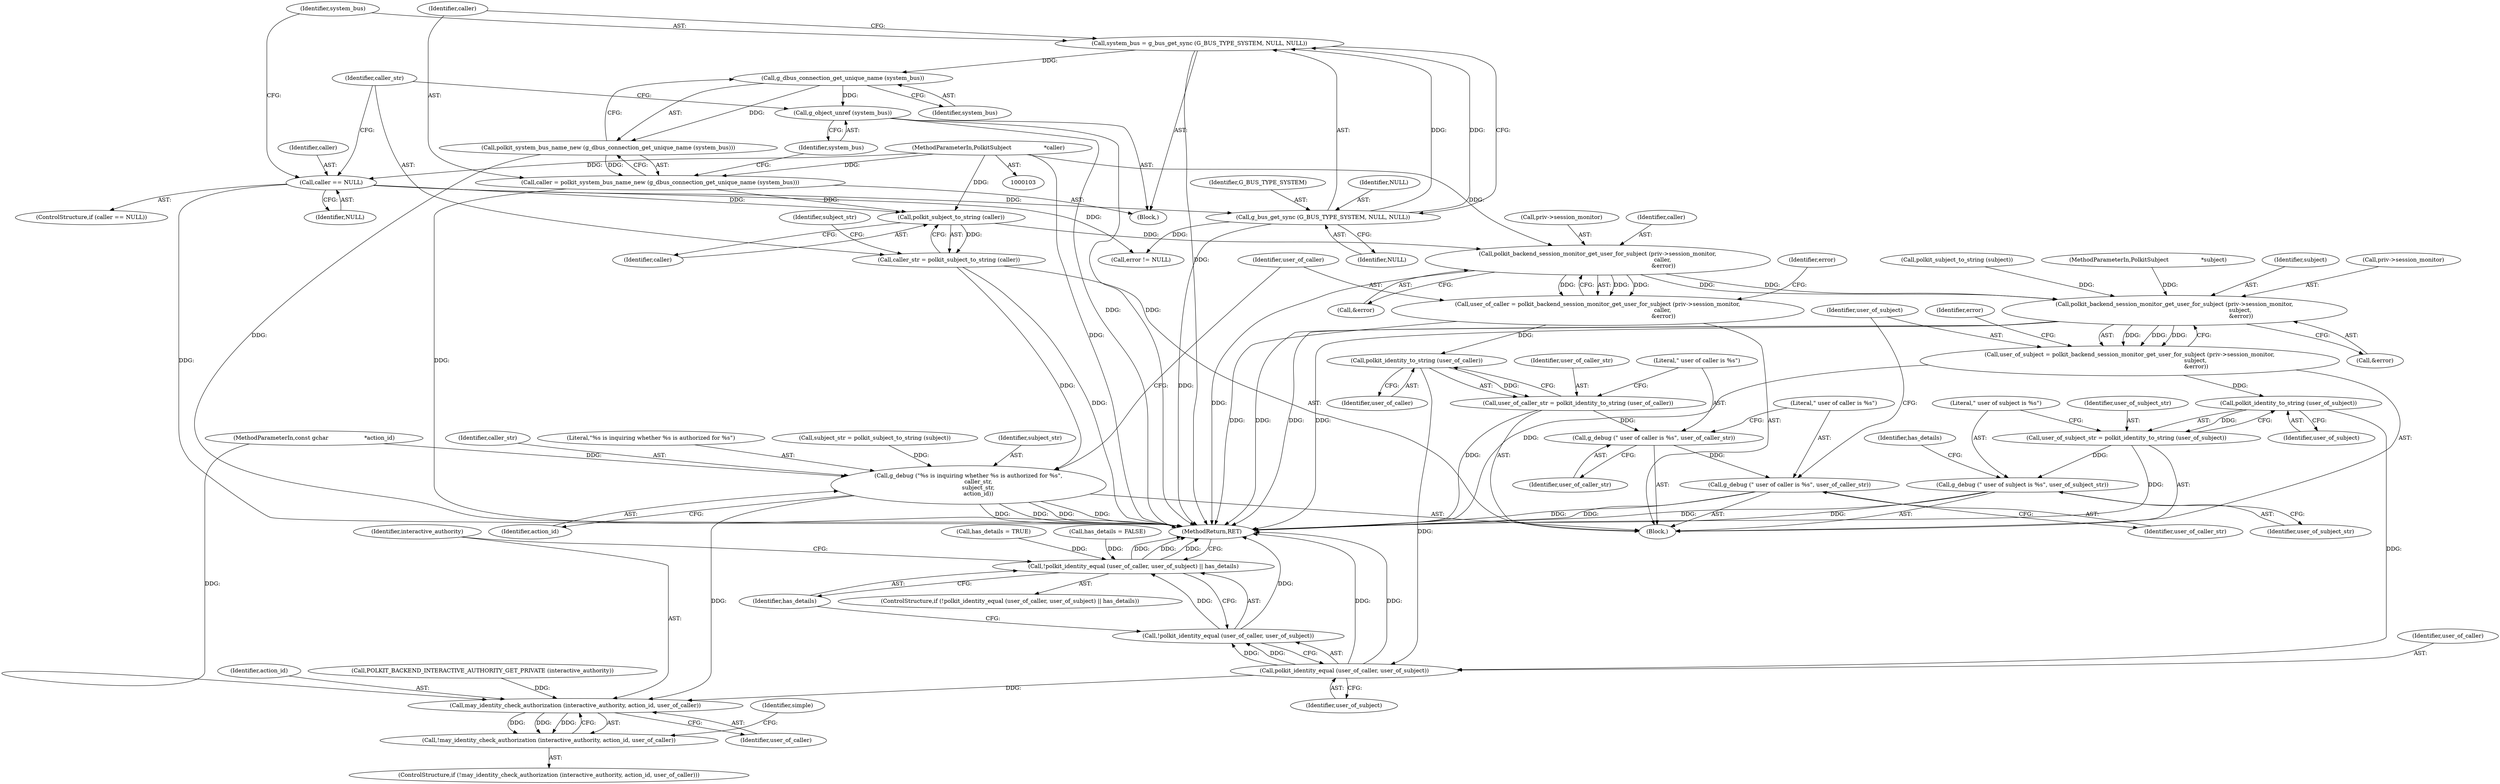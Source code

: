 digraph "0_polkit_bc7ffad53643a9c80231fc41f5582d6a8931c32c_0@API" {
"1000182" [label="(Call,g_dbus_connection_get_unique_name (system_bus))"];
"1000173" [label="(Call,system_bus = g_bus_get_sync (G_BUS_TYPE_SYSTEM, NULL, NULL))"];
"1000175" [label="(Call,g_bus_get_sync (G_BUS_TYPE_SYSTEM, NULL, NULL))"];
"1000168" [label="(Call,caller == NULL)"];
"1000105" [label="(MethodParameterIn,PolkitSubject                  *caller)"];
"1000181" [label="(Call,polkit_system_bus_name_new (g_dbus_connection_get_unique_name (system_bus)))"];
"1000179" [label="(Call,caller = polkit_system_bus_name_new (g_dbus_connection_get_unique_name (system_bus)))"];
"1000188" [label="(Call,polkit_subject_to_string (caller))"];
"1000186" [label="(Call,caller_str = polkit_subject_to_string (caller))"];
"1000194" [label="(Call,g_debug (\"%s is inquiring whether %s is authorized for %s\",\n           caller_str,\n           subject_str,\n           action_id))"];
"1000295" [label="(Call,may_identity_check_authorization (interactive_authority, action_id, user_of_caller))"];
"1000294" [label="(Call,!may_identity_check_authorization (interactive_authority, action_id, user_of_caller))"];
"1000201" [label="(Call,polkit_backend_session_monitor_get_user_for_subject (priv->session_monitor,\n                                                                        caller,\n                                                                         &error))"];
"1000199" [label="(Call,user_of_caller = polkit_backend_session_monitor_get_user_for_subject (priv->session_monitor,\n                                                                        caller,\n                                                                         &error))"];
"1000222" [label="(Call,polkit_identity_to_string (user_of_caller))"];
"1000220" [label="(Call,user_of_caller_str = polkit_identity_to_string (user_of_caller))"];
"1000224" [label="(Call,g_debug (\" user of caller is %s\", user_of_caller_str))"];
"1000227" [label="(Call,g_debug (\" user of caller is %s\", user_of_caller_str))"];
"1000288" [label="(Call,polkit_identity_equal (user_of_caller, user_of_subject))"];
"1000287" [label="(Call,!polkit_identity_equal (user_of_caller, user_of_subject))"];
"1000286" [label="(Call,!polkit_identity_equal (user_of_caller, user_of_subject) || has_details)"];
"1000232" [label="(Call,polkit_backend_session_monitor_get_user_for_subject (priv->session_monitor,\n                                                                         subject,\n                                                                          &error))"];
"1000230" [label="(Call,user_of_subject = polkit_backend_session_monitor_get_user_for_subject (priv->session_monitor,\n                                                                         subject,\n                                                                          &error))"];
"1000253" [label="(Call,polkit_identity_to_string (user_of_subject))"];
"1000251" [label="(Call,user_of_subject_str = polkit_identity_to_string (user_of_subject))"];
"1000255" [label="(Call,g_debug (\" user of subject is %s\", user_of_subject_str))"];
"1000184" [label="(Call,g_object_unref (system_bus))"];
"1000205" [label="(Identifier,caller)"];
"1000287" [label="(Call,!polkit_identity_equal (user_of_caller, user_of_subject))"];
"1000195" [label="(Literal,\"%s is inquiring whether %s is authorized for %s\")"];
"1000227" [label="(Call,g_debug (\" user of caller is %s\", user_of_caller_str))"];
"1000185" [label="(Identifier,system_bus)"];
"1000169" [label="(Identifier,caller)"];
"1000294" [label="(Call,!may_identity_check_authorization (interactive_authority, action_id, user_of_caller))"];
"1000293" [label="(ControlStructure,if (!may_identity_check_authorization (interactive_authority, action_id, user_of_caller)))"];
"1000259" [label="(Identifier,has_details)"];
"1000186" [label="(Call,caller_str = polkit_subject_to_string (caller))"];
"1000177" [label="(Identifier,NULL)"];
"1000295" [label="(Call,may_identity_check_authorization (interactive_authority, action_id, user_of_caller))"];
"1000107" [label="(MethodParameterIn,const gchar                    *action_id)"];
"1000290" [label="(Identifier,user_of_subject)"];
"1000291" [label="(Identifier,has_details)"];
"1000191" [label="(Identifier,subject_str)"];
"1000167" [label="(ControlStructure,if (caller == NULL))"];
"1000251" [label="(Call,user_of_subject_str = polkit_identity_to_string (user_of_subject))"];
"1000190" [label="(Call,subject_str = polkit_subject_to_string (subject))"];
"1000254" [label="(Identifier,user_of_subject)"];
"1000176" [label="(Identifier,G_BUS_TYPE_SYSTEM)"];
"1000182" [label="(Call,g_dbus_connection_get_unique_name (system_bus))"];
"1000253" [label="(Call,polkit_identity_to_string (user_of_subject))"];
"1000296" [label="(Identifier,interactive_authority)"];
"1000236" [label="(Identifier,subject)"];
"1000113" [label="(Block,)"];
"1000171" [label="(Block,)"];
"1000225" [label="(Literal,\" user of caller is %s\")"];
"1000187" [label="(Identifier,caller_str)"];
"1000200" [label="(Identifier,user_of_caller)"];
"1000285" [label="(ControlStructure,if (!polkit_identity_equal (user_of_caller, user_of_subject) || has_details))"];
"1000288" [label="(Call,polkit_identity_equal (user_of_caller, user_of_subject))"];
"1000232" [label="(Call,polkit_backend_session_monitor_get_user_for_subject (priv->session_monitor,\n                                                                         subject,\n                                                                          &error))"];
"1000222" [label="(Call,polkit_identity_to_string (user_of_caller))"];
"1000221" [label="(Identifier,user_of_caller_str)"];
"1000199" [label="(Call,user_of_caller = polkit_backend_session_monitor_get_user_for_subject (priv->session_monitor,\n                                                                        caller,\n                                                                         &error))"];
"1000255" [label="(Call,g_debug (\" user of subject is %s\", user_of_subject_str))"];
"1000194" [label="(Call,g_debug (\"%s is inquiring whether %s is authorized for %s\",\n           caller_str,\n           subject_str,\n           action_id))"];
"1000188" [label="(Call,polkit_subject_to_string (caller))"];
"1000197" [label="(Identifier,subject_str)"];
"1000168" [label="(Call,caller == NULL)"];
"1000280" [label="(Call,has_details = TRUE)"];
"1000298" [label="(Identifier,user_of_caller)"];
"1000226" [label="(Identifier,user_of_caller_str)"];
"1000170" [label="(Identifier,NULL)"];
"1000206" [label="(Call,&error)"];
"1000233" [label="(Call,priv->session_monitor)"];
"1000237" [label="(Call,&error)"];
"1000192" [label="(Call,polkit_subject_to_string (subject))"];
"1000241" [label="(Identifier,error)"];
"1000257" [label="(Identifier,user_of_subject_str)"];
"1000209" [label="(Call,error != NULL)"];
"1000252" [label="(Identifier,user_of_subject_str)"];
"1000181" [label="(Call,polkit_system_bus_name_new (g_dbus_connection_get_unique_name (system_bus)))"];
"1000180" [label="(Identifier,caller)"];
"1000173" [label="(Call,system_bus = g_bus_get_sync (G_BUS_TYPE_SYSTEM, NULL, NULL))"];
"1000198" [label="(Identifier,action_id)"];
"1000231" [label="(Identifier,user_of_subject)"];
"1000286" [label="(Call,!polkit_identity_equal (user_of_caller, user_of_subject) || has_details)"];
"1000105" [label="(MethodParameterIn,PolkitSubject                  *caller)"];
"1000230" [label="(Call,user_of_subject = polkit_backend_session_monitor_get_user_for_subject (priv->session_monitor,\n                                                                         subject,\n                                                                          &error))"];
"1000210" [label="(Identifier,error)"];
"1000297" [label="(Identifier,action_id)"];
"1000312" [label="(MethodReturn,RET)"];
"1000201" [label="(Call,polkit_backend_session_monitor_get_user_for_subject (priv->session_monitor,\n                                                                        caller,\n                                                                         &error))"];
"1000220" [label="(Call,user_of_caller_str = polkit_identity_to_string (user_of_caller))"];
"1000189" [label="(Identifier,caller)"];
"1000228" [label="(Literal,\" user of caller is %s\")"];
"1000175" [label="(Call,g_bus_get_sync (G_BUS_TYPE_SYSTEM, NULL, NULL))"];
"1000229" [label="(Identifier,user_of_caller_str)"];
"1000256" [label="(Literal,\" user of subject is %s\")"];
"1000196" [label="(Identifier,caller_str)"];
"1000179" [label="(Call,caller = polkit_system_bus_name_new (g_dbus_connection_get_unique_name (system_bus)))"];
"1000224" [label="(Call,g_debug (\" user of caller is %s\", user_of_caller_str))"];
"1000174" [label="(Identifier,system_bus)"];
"1000202" [label="(Call,priv->session_monitor)"];
"1000178" [label="(Identifier,NULL)"];
"1000289" [label="(Identifier,user_of_caller)"];
"1000258" [label="(Call,has_details = FALSE)"];
"1000303" [label="(Identifier,simple)"];
"1000106" [label="(MethodParameterIn,PolkitSubject                  *subject)"];
"1000184" [label="(Call,g_object_unref (system_bus))"];
"1000133" [label="(Call,POLKIT_BACKEND_INTERACTIVE_AUTHORITY_GET_PRIVATE (interactive_authority))"];
"1000223" [label="(Identifier,user_of_caller)"];
"1000183" [label="(Identifier,system_bus)"];
"1000182" -> "1000181"  [label="AST: "];
"1000182" -> "1000183"  [label="CFG: "];
"1000183" -> "1000182"  [label="AST: "];
"1000181" -> "1000182"  [label="CFG: "];
"1000182" -> "1000181"  [label="DDG: "];
"1000173" -> "1000182"  [label="DDG: "];
"1000182" -> "1000184"  [label="DDG: "];
"1000173" -> "1000171"  [label="AST: "];
"1000173" -> "1000175"  [label="CFG: "];
"1000174" -> "1000173"  [label="AST: "];
"1000175" -> "1000173"  [label="AST: "];
"1000180" -> "1000173"  [label="CFG: "];
"1000173" -> "1000312"  [label="DDG: "];
"1000175" -> "1000173"  [label="DDG: "];
"1000175" -> "1000173"  [label="DDG: "];
"1000175" -> "1000178"  [label="CFG: "];
"1000176" -> "1000175"  [label="AST: "];
"1000177" -> "1000175"  [label="AST: "];
"1000178" -> "1000175"  [label="AST: "];
"1000175" -> "1000312"  [label="DDG: "];
"1000168" -> "1000175"  [label="DDG: "];
"1000175" -> "1000209"  [label="DDG: "];
"1000168" -> "1000167"  [label="AST: "];
"1000168" -> "1000170"  [label="CFG: "];
"1000169" -> "1000168"  [label="AST: "];
"1000170" -> "1000168"  [label="AST: "];
"1000174" -> "1000168"  [label="CFG: "];
"1000187" -> "1000168"  [label="CFG: "];
"1000168" -> "1000312"  [label="DDG: "];
"1000105" -> "1000168"  [label="DDG: "];
"1000168" -> "1000188"  [label="DDG: "];
"1000168" -> "1000209"  [label="DDG: "];
"1000105" -> "1000103"  [label="AST: "];
"1000105" -> "1000312"  [label="DDG: "];
"1000105" -> "1000179"  [label="DDG: "];
"1000105" -> "1000188"  [label="DDG: "];
"1000105" -> "1000201"  [label="DDG: "];
"1000181" -> "1000179"  [label="AST: "];
"1000179" -> "1000181"  [label="CFG: "];
"1000181" -> "1000312"  [label="DDG: "];
"1000181" -> "1000179"  [label="DDG: "];
"1000179" -> "1000171"  [label="AST: "];
"1000180" -> "1000179"  [label="AST: "];
"1000185" -> "1000179"  [label="CFG: "];
"1000179" -> "1000312"  [label="DDG: "];
"1000179" -> "1000188"  [label="DDG: "];
"1000188" -> "1000186"  [label="AST: "];
"1000188" -> "1000189"  [label="CFG: "];
"1000189" -> "1000188"  [label="AST: "];
"1000186" -> "1000188"  [label="CFG: "];
"1000188" -> "1000186"  [label="DDG: "];
"1000188" -> "1000201"  [label="DDG: "];
"1000186" -> "1000113"  [label="AST: "];
"1000187" -> "1000186"  [label="AST: "];
"1000191" -> "1000186"  [label="CFG: "];
"1000186" -> "1000312"  [label="DDG: "];
"1000186" -> "1000194"  [label="DDG: "];
"1000194" -> "1000113"  [label="AST: "];
"1000194" -> "1000198"  [label="CFG: "];
"1000195" -> "1000194"  [label="AST: "];
"1000196" -> "1000194"  [label="AST: "];
"1000197" -> "1000194"  [label="AST: "];
"1000198" -> "1000194"  [label="AST: "];
"1000200" -> "1000194"  [label="CFG: "];
"1000194" -> "1000312"  [label="DDG: "];
"1000194" -> "1000312"  [label="DDG: "];
"1000194" -> "1000312"  [label="DDG: "];
"1000194" -> "1000312"  [label="DDG: "];
"1000190" -> "1000194"  [label="DDG: "];
"1000107" -> "1000194"  [label="DDG: "];
"1000194" -> "1000295"  [label="DDG: "];
"1000295" -> "1000294"  [label="AST: "];
"1000295" -> "1000298"  [label="CFG: "];
"1000296" -> "1000295"  [label="AST: "];
"1000297" -> "1000295"  [label="AST: "];
"1000298" -> "1000295"  [label="AST: "];
"1000294" -> "1000295"  [label="CFG: "];
"1000295" -> "1000294"  [label="DDG: "];
"1000295" -> "1000294"  [label="DDG: "];
"1000295" -> "1000294"  [label="DDG: "];
"1000133" -> "1000295"  [label="DDG: "];
"1000107" -> "1000295"  [label="DDG: "];
"1000288" -> "1000295"  [label="DDG: "];
"1000294" -> "1000293"  [label="AST: "];
"1000303" -> "1000294"  [label="CFG: "];
"1000201" -> "1000199"  [label="AST: "];
"1000201" -> "1000206"  [label="CFG: "];
"1000202" -> "1000201"  [label="AST: "];
"1000205" -> "1000201"  [label="AST: "];
"1000206" -> "1000201"  [label="AST: "];
"1000199" -> "1000201"  [label="CFG: "];
"1000201" -> "1000312"  [label="DDG: "];
"1000201" -> "1000199"  [label="DDG: "];
"1000201" -> "1000199"  [label="DDG: "];
"1000201" -> "1000199"  [label="DDG: "];
"1000201" -> "1000232"  [label="DDG: "];
"1000201" -> "1000232"  [label="DDG: "];
"1000199" -> "1000113"  [label="AST: "];
"1000200" -> "1000199"  [label="AST: "];
"1000210" -> "1000199"  [label="CFG: "];
"1000199" -> "1000312"  [label="DDG: "];
"1000199" -> "1000222"  [label="DDG: "];
"1000222" -> "1000220"  [label="AST: "];
"1000222" -> "1000223"  [label="CFG: "];
"1000223" -> "1000222"  [label="AST: "];
"1000220" -> "1000222"  [label="CFG: "];
"1000222" -> "1000220"  [label="DDG: "];
"1000222" -> "1000288"  [label="DDG: "];
"1000220" -> "1000113"  [label="AST: "];
"1000221" -> "1000220"  [label="AST: "];
"1000225" -> "1000220"  [label="CFG: "];
"1000220" -> "1000312"  [label="DDG: "];
"1000220" -> "1000224"  [label="DDG: "];
"1000224" -> "1000113"  [label="AST: "];
"1000224" -> "1000226"  [label="CFG: "];
"1000225" -> "1000224"  [label="AST: "];
"1000226" -> "1000224"  [label="AST: "];
"1000228" -> "1000224"  [label="CFG: "];
"1000224" -> "1000227"  [label="DDG: "];
"1000227" -> "1000113"  [label="AST: "];
"1000227" -> "1000229"  [label="CFG: "];
"1000228" -> "1000227"  [label="AST: "];
"1000229" -> "1000227"  [label="AST: "];
"1000231" -> "1000227"  [label="CFG: "];
"1000227" -> "1000312"  [label="DDG: "];
"1000227" -> "1000312"  [label="DDG: "];
"1000288" -> "1000287"  [label="AST: "];
"1000288" -> "1000290"  [label="CFG: "];
"1000289" -> "1000288"  [label="AST: "];
"1000290" -> "1000288"  [label="AST: "];
"1000287" -> "1000288"  [label="CFG: "];
"1000288" -> "1000312"  [label="DDG: "];
"1000288" -> "1000312"  [label="DDG: "];
"1000288" -> "1000287"  [label="DDG: "];
"1000288" -> "1000287"  [label="DDG: "];
"1000253" -> "1000288"  [label="DDG: "];
"1000287" -> "1000286"  [label="AST: "];
"1000291" -> "1000287"  [label="CFG: "];
"1000286" -> "1000287"  [label="CFG: "];
"1000287" -> "1000312"  [label="DDG: "];
"1000287" -> "1000286"  [label="DDG: "];
"1000286" -> "1000285"  [label="AST: "];
"1000286" -> "1000291"  [label="CFG: "];
"1000291" -> "1000286"  [label="AST: "];
"1000296" -> "1000286"  [label="CFG: "];
"1000312" -> "1000286"  [label="CFG: "];
"1000286" -> "1000312"  [label="DDG: "];
"1000286" -> "1000312"  [label="DDG: "];
"1000286" -> "1000312"  [label="DDG: "];
"1000258" -> "1000286"  [label="DDG: "];
"1000280" -> "1000286"  [label="DDG: "];
"1000232" -> "1000230"  [label="AST: "];
"1000232" -> "1000237"  [label="CFG: "];
"1000233" -> "1000232"  [label="AST: "];
"1000236" -> "1000232"  [label="AST: "];
"1000237" -> "1000232"  [label="AST: "];
"1000230" -> "1000232"  [label="CFG: "];
"1000232" -> "1000312"  [label="DDG: "];
"1000232" -> "1000312"  [label="DDG: "];
"1000232" -> "1000312"  [label="DDG: "];
"1000232" -> "1000230"  [label="DDG: "];
"1000232" -> "1000230"  [label="DDG: "];
"1000232" -> "1000230"  [label="DDG: "];
"1000192" -> "1000232"  [label="DDG: "];
"1000106" -> "1000232"  [label="DDG: "];
"1000230" -> "1000113"  [label="AST: "];
"1000231" -> "1000230"  [label="AST: "];
"1000241" -> "1000230"  [label="CFG: "];
"1000230" -> "1000312"  [label="DDG: "];
"1000230" -> "1000253"  [label="DDG: "];
"1000253" -> "1000251"  [label="AST: "];
"1000253" -> "1000254"  [label="CFG: "];
"1000254" -> "1000253"  [label="AST: "];
"1000251" -> "1000253"  [label="CFG: "];
"1000253" -> "1000251"  [label="DDG: "];
"1000251" -> "1000113"  [label="AST: "];
"1000252" -> "1000251"  [label="AST: "];
"1000256" -> "1000251"  [label="CFG: "];
"1000251" -> "1000312"  [label="DDG: "];
"1000251" -> "1000255"  [label="DDG: "];
"1000255" -> "1000113"  [label="AST: "];
"1000255" -> "1000257"  [label="CFG: "];
"1000256" -> "1000255"  [label="AST: "];
"1000257" -> "1000255"  [label="AST: "];
"1000259" -> "1000255"  [label="CFG: "];
"1000255" -> "1000312"  [label="DDG: "];
"1000255" -> "1000312"  [label="DDG: "];
"1000184" -> "1000171"  [label="AST: "];
"1000184" -> "1000185"  [label="CFG: "];
"1000185" -> "1000184"  [label="AST: "];
"1000187" -> "1000184"  [label="CFG: "];
"1000184" -> "1000312"  [label="DDG: "];
"1000184" -> "1000312"  [label="DDG: "];
}
